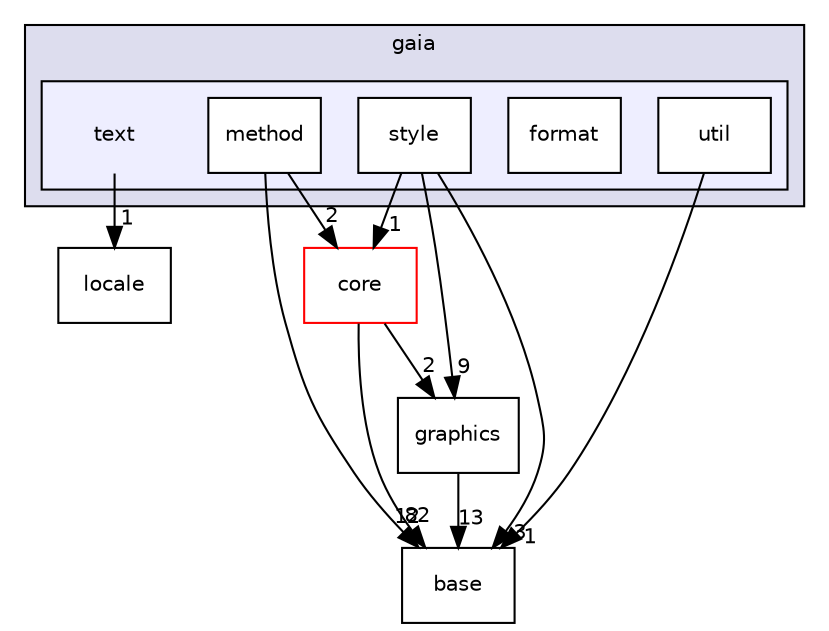 digraph G {
  compound=true
  node [ fontsize="10", fontname="Helvetica"];
  edge [ labelfontsize="10", labelfontname="Helvetica"];
  subgraph clusterdir_1456e22c17612b474594c42fce5c0653 {
    graph [ bgcolor="#ddddee", pencolor="black", label="gaia" fontname="Helvetica", fontsize="10", URL="dir_1456e22c17612b474594c42fce5c0653.html"]
  subgraph clusterdir_b98b12586488ba5e0e939db14ac68880 {
    graph [ bgcolor="#eeeeff", pencolor="black", label="" URL="dir_b98b12586488ba5e0e939db14ac68880.html"];
    dir_b98b12586488ba5e0e939db14ac68880 [shape=plaintext label="text"];
    dir_7ba518e2f16c42bffdf0c21a77a13f07 [shape=box label="format" color="black" fillcolor="white" style="filled" URL="dir_7ba518e2f16c42bffdf0c21a77a13f07.html"];
    dir_fb10ae505e58803a93956bb87bb5898a [shape=box label="method" color="black" fillcolor="white" style="filled" URL="dir_fb10ae505e58803a93956bb87bb5898a.html"];
    dir_53e3741d00cc59e88f40bd7c94203921 [shape=box label="style" color="black" fillcolor="white" style="filled" URL="dir_53e3741d00cc59e88f40bd7c94203921.html"];
    dir_4cb319dfa43fdc6fe6743d1e610ee734 [shape=box label="util" color="black" fillcolor="white" style="filled" URL="dir_4cb319dfa43fdc6fe6743d1e610ee734.html"];
  }
  }
  dir_4d7bb2b32880ce18d26580dd0e491192 [shape=box label="locale" URL="dir_4d7bb2b32880ce18d26580dd0e491192.html"];
  dir_0c8506a6a405175c36c5e275daf2614d [shape=box label="graphics" URL="dir_0c8506a6a405175c36c5e275daf2614d.html"];
  dir_18e718a92f1e56f596f9b4a710826a5a [shape=box label="core" fillcolor="white" style="filled" color="red" URL="dir_18e718a92f1e56f596f9b4a710826a5a.html"];
  dir_96bebcbd622f6ba3e4502d519ed457a0 [shape=box label="base" URL="dir_96bebcbd622f6ba3e4502d519ed457a0.html"];
  dir_53e3741d00cc59e88f40bd7c94203921->dir_0c8506a6a405175c36c5e275daf2614d [headlabel="9", labeldistance=1.5 headhref="dir_000053_000036.html"];
  dir_53e3741d00cc59e88f40bd7c94203921->dir_18e718a92f1e56f596f9b4a710826a5a [headlabel="1", labeldistance=1.5 headhref="dir_000053_000019.html"];
  dir_53e3741d00cc59e88f40bd7c94203921->dir_96bebcbd622f6ba3e4502d519ed457a0 [headlabel="3", labeldistance=1.5 headhref="dir_000053_000005.html"];
  dir_0c8506a6a405175c36c5e275daf2614d->dir_96bebcbd622f6ba3e4502d519ed457a0 [headlabel="13", labeldistance=1.5 headhref="dir_000036_000005.html"];
  dir_4cb319dfa43fdc6fe6743d1e610ee734->dir_96bebcbd622f6ba3e4502d519ed457a0 [headlabel="1", labeldistance=1.5 headhref="dir_000054_000005.html"];
  dir_b98b12586488ba5e0e939db14ac68880->dir_4d7bb2b32880ce18d26580dd0e491192 [headlabel="1", labeldistance=1.5 headhref="dir_000040_000039.html"];
  dir_18e718a92f1e56f596f9b4a710826a5a->dir_0c8506a6a405175c36c5e275daf2614d [headlabel="2", labeldistance=1.5 headhref="dir_000019_000036.html"];
  dir_18e718a92f1e56f596f9b4a710826a5a->dir_96bebcbd622f6ba3e4502d519ed457a0 [headlabel="82", labeldistance=1.5 headhref="dir_000019_000005.html"];
  dir_fb10ae505e58803a93956bb87bb5898a->dir_18e718a92f1e56f596f9b4a710826a5a [headlabel="2", labeldistance=1.5 headhref="dir_000052_000019.html"];
  dir_fb10ae505e58803a93956bb87bb5898a->dir_96bebcbd622f6ba3e4502d519ed457a0 [headlabel="12", labeldistance=1.5 headhref="dir_000052_000005.html"];
}
